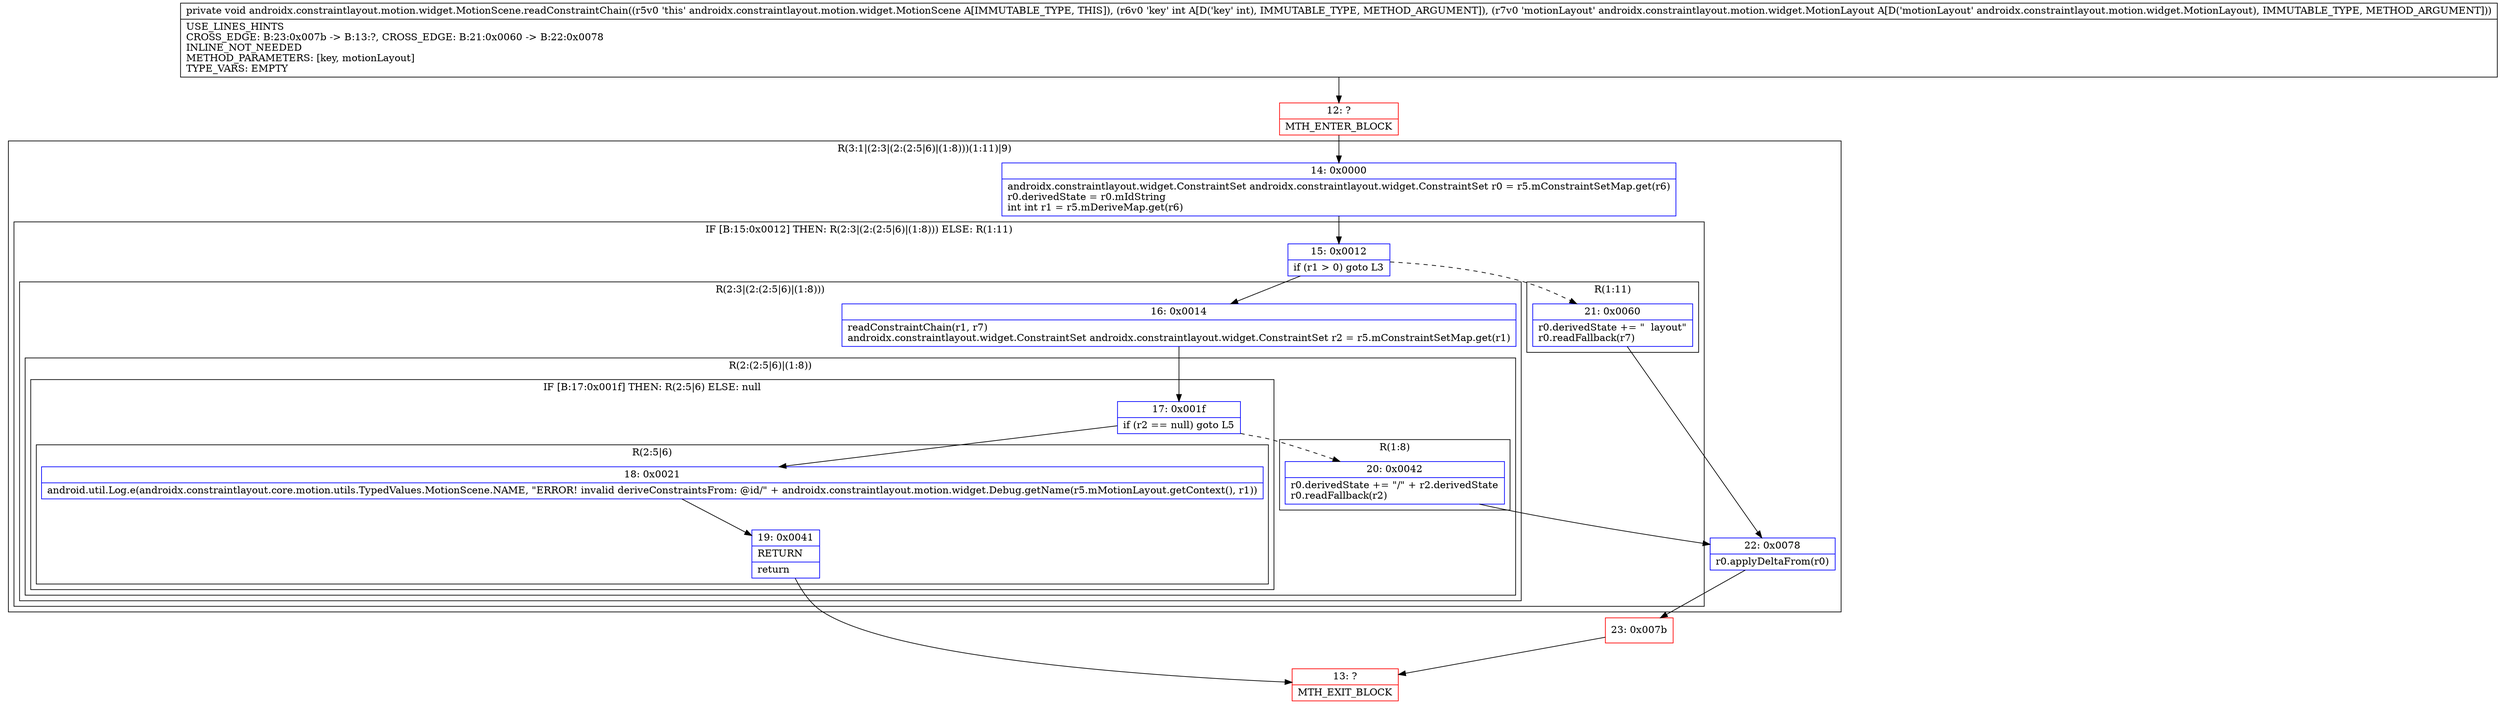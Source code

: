 digraph "CFG forandroidx.constraintlayout.motion.widget.MotionScene.readConstraintChain(ILandroidx\/constraintlayout\/motion\/widget\/MotionLayout;)V" {
subgraph cluster_Region_882005394 {
label = "R(3:1|(2:3|(2:(2:5|6)|(1:8)))(1:11)|9)";
node [shape=record,color=blue];
Node_14 [shape=record,label="{14\:\ 0x0000|androidx.constraintlayout.widget.ConstraintSet androidx.constraintlayout.widget.ConstraintSet r0 = r5.mConstraintSetMap.get(r6)\lr0.derivedState = r0.mIdString\lint int r1 = r5.mDeriveMap.get(r6)\l}"];
subgraph cluster_IfRegion_511318958 {
label = "IF [B:15:0x0012] THEN: R(2:3|(2:(2:5|6)|(1:8))) ELSE: R(1:11)";
node [shape=record,color=blue];
Node_15 [shape=record,label="{15\:\ 0x0012|if (r1 \> 0) goto L3\l}"];
subgraph cluster_Region_946004790 {
label = "R(2:3|(2:(2:5|6)|(1:8)))";
node [shape=record,color=blue];
Node_16 [shape=record,label="{16\:\ 0x0014|readConstraintChain(r1, r7)\landroidx.constraintlayout.widget.ConstraintSet androidx.constraintlayout.widget.ConstraintSet r2 = r5.mConstraintSetMap.get(r1)\l}"];
subgraph cluster_Region_1523130026 {
label = "R(2:(2:5|6)|(1:8))";
node [shape=record,color=blue];
subgraph cluster_IfRegion_907809685 {
label = "IF [B:17:0x001f] THEN: R(2:5|6) ELSE: null";
node [shape=record,color=blue];
Node_17 [shape=record,label="{17\:\ 0x001f|if (r2 == null) goto L5\l}"];
subgraph cluster_Region_1525016047 {
label = "R(2:5|6)";
node [shape=record,color=blue];
Node_18 [shape=record,label="{18\:\ 0x0021|android.util.Log.e(androidx.constraintlayout.core.motion.utils.TypedValues.MotionScene.NAME, \"ERROR! invalid deriveConstraintsFrom: @id\/\" + androidx.constraintlayout.motion.widget.Debug.getName(r5.mMotionLayout.getContext(), r1))\l}"];
Node_19 [shape=record,label="{19\:\ 0x0041|RETURN\l|return\l}"];
}
}
subgraph cluster_Region_1099197489 {
label = "R(1:8)";
node [shape=record,color=blue];
Node_20 [shape=record,label="{20\:\ 0x0042|r0.derivedState += \"\/\" + r2.derivedState\lr0.readFallback(r2)\l}"];
}
}
}
subgraph cluster_Region_1892915406 {
label = "R(1:11)";
node [shape=record,color=blue];
Node_21 [shape=record,label="{21\:\ 0x0060|r0.derivedState += \"  layout\"\lr0.readFallback(r7)\l}"];
}
}
Node_22 [shape=record,label="{22\:\ 0x0078|r0.applyDeltaFrom(r0)\l}"];
}
Node_12 [shape=record,color=red,label="{12\:\ ?|MTH_ENTER_BLOCK\l}"];
Node_13 [shape=record,color=red,label="{13\:\ ?|MTH_EXIT_BLOCK\l}"];
Node_23 [shape=record,color=red,label="{23\:\ 0x007b}"];
MethodNode[shape=record,label="{private void androidx.constraintlayout.motion.widget.MotionScene.readConstraintChain((r5v0 'this' androidx.constraintlayout.motion.widget.MotionScene A[IMMUTABLE_TYPE, THIS]), (r6v0 'key' int A[D('key' int), IMMUTABLE_TYPE, METHOD_ARGUMENT]), (r7v0 'motionLayout' androidx.constraintlayout.motion.widget.MotionLayout A[D('motionLayout' androidx.constraintlayout.motion.widget.MotionLayout), IMMUTABLE_TYPE, METHOD_ARGUMENT]))  | USE_LINES_HINTS\lCROSS_EDGE: B:23:0x007b \-\> B:13:?, CROSS_EDGE: B:21:0x0060 \-\> B:22:0x0078\lINLINE_NOT_NEEDED\lMETHOD_PARAMETERS: [key, motionLayout]\lTYPE_VARS: EMPTY\l}"];
MethodNode -> Node_12;Node_14 -> Node_15;
Node_15 -> Node_16;
Node_15 -> Node_21[style=dashed];
Node_16 -> Node_17;
Node_17 -> Node_18;
Node_17 -> Node_20[style=dashed];
Node_18 -> Node_19;
Node_19 -> Node_13;
Node_20 -> Node_22;
Node_21 -> Node_22;
Node_22 -> Node_23;
Node_12 -> Node_14;
Node_23 -> Node_13;
}


